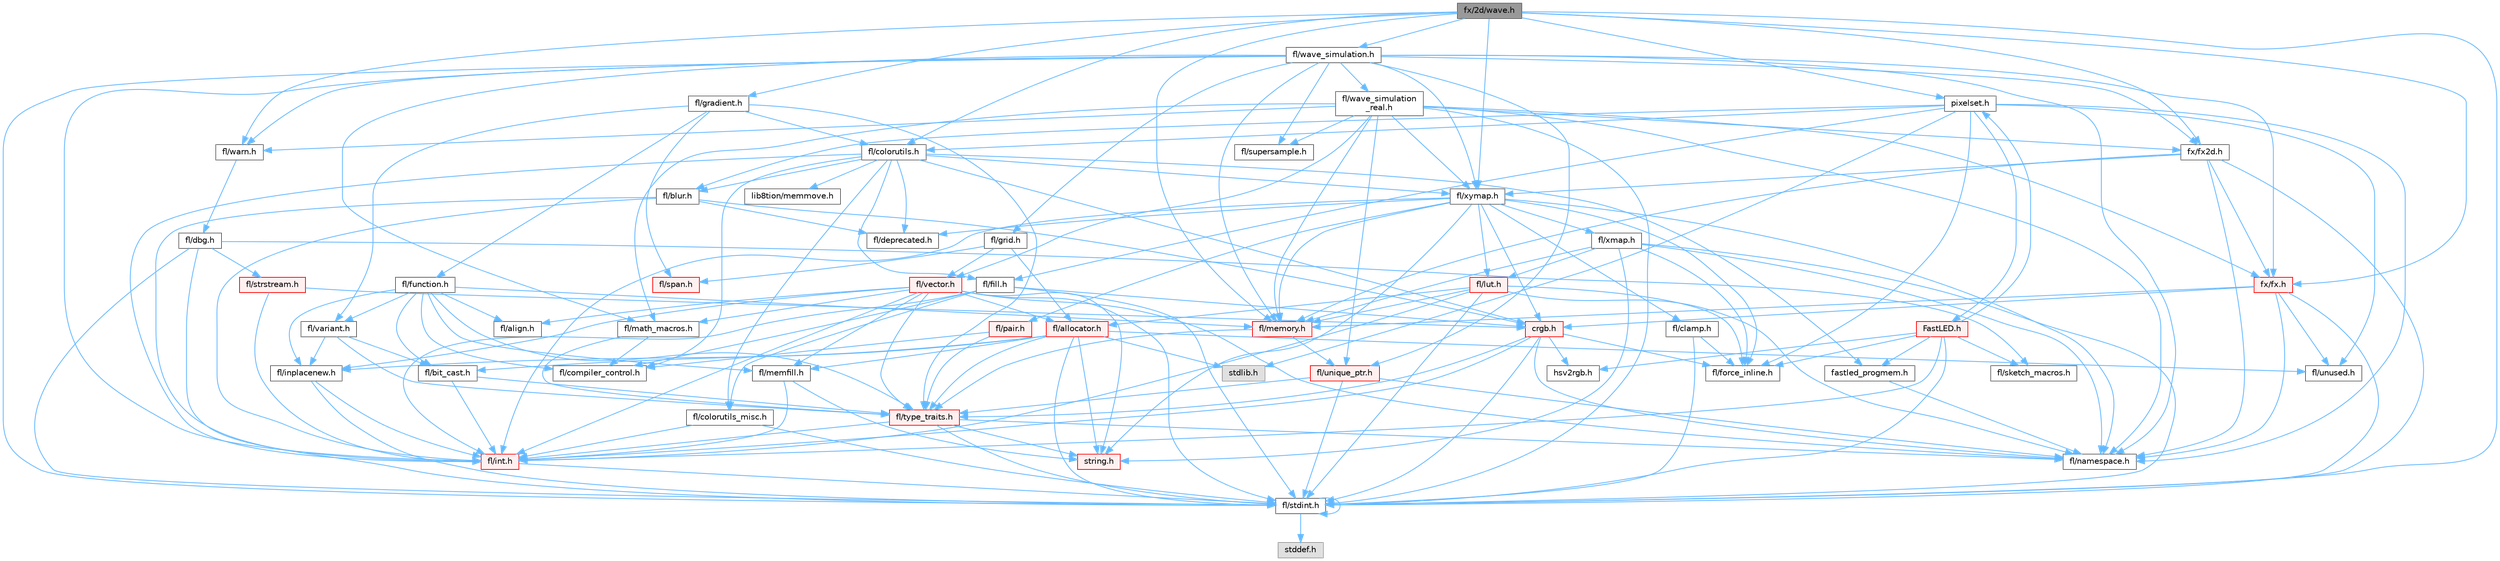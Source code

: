 digraph "fx/2d/wave.h"
{
 // INTERACTIVE_SVG=YES
 // LATEX_PDF_SIZE
  bgcolor="transparent";
  edge [fontname=Helvetica,fontsize=10,labelfontname=Helvetica,labelfontsize=10];
  node [fontname=Helvetica,fontsize=10,shape=box,height=0.2,width=0.4];
  Node1 [id="Node000001",label="fx/2d/wave.h",height=0.2,width=0.4,color="gray40", fillcolor="grey60", style="filled", fontcolor="black",tooltip=" "];
  Node1 -> Node2 [id="edge1_Node000001_Node000002",color="steelblue1",style="solid",tooltip=" "];
  Node2 [id="Node000002",label="fl/stdint.h",height=0.2,width=0.4,color="grey40", fillcolor="white", style="filled",URL="$df/dd8/stdint_8h.html",tooltip=" "];
  Node2 -> Node3 [id="edge2_Node000002_Node000003",color="steelblue1",style="solid",tooltip=" "];
  Node3 [id="Node000003",label="stddef.h",height=0.2,width=0.4,color="grey60", fillcolor="#E0E0E0", style="filled",tooltip=" "];
  Node2 -> Node2 [id="edge3_Node000002_Node000002",color="steelblue1",style="solid",tooltip=" "];
  Node1 -> Node4 [id="edge4_Node000001_Node000004",color="steelblue1",style="solid",tooltip=" "];
  Node4 [id="Node000004",label="fl/warn.h",height=0.2,width=0.4,color="grey40", fillcolor="white", style="filled",URL="$de/d77/warn_8h.html",tooltip=" "];
  Node4 -> Node5 [id="edge5_Node000004_Node000005",color="steelblue1",style="solid",tooltip=" "];
  Node5 [id="Node000005",label="fl/dbg.h",height=0.2,width=0.4,color="grey40", fillcolor="white", style="filled",URL="$d6/d01/dbg_8h.html",tooltip=" "];
  Node5 -> Node6 [id="edge6_Node000005_Node000006",color="steelblue1",style="solid",tooltip=" "];
  Node6 [id="Node000006",label="fl/strstream.h",height=0.2,width=0.4,color="red", fillcolor="#FFF0F0", style="filled",URL="$d8/d00/strstream_8h.html",tooltip=" "];
  Node6 -> Node7 [id="edge7_Node000006_Node000007",color="steelblue1",style="solid",tooltip=" "];
  Node7 [id="Node000007",label="fl/int.h",height=0.2,width=0.4,color="red", fillcolor="#FFF0F0", style="filled",URL="$d3/d7e/int_8h.html",tooltip=" "];
  Node7 -> Node2 [id="edge8_Node000007_Node000002",color="steelblue1",style="solid",tooltip=" "];
  Node6 -> Node53 [id="edge9_Node000006_Node000053",color="steelblue1",style="solid",tooltip=" "];
  Node53 [id="Node000053",label="crgb.h",height=0.2,width=0.4,color="red", fillcolor="#FFF0F0", style="filled",URL="$db/dd1/crgb_8h.html",tooltip="Defines the red, green, and blue (RGB) pixel struct."];
  Node53 -> Node2 [id="edge10_Node000053_Node000002",color="steelblue1",style="solid",tooltip=" "];
  Node53 -> Node7 [id="edge11_Node000053_Node000007",color="steelblue1",style="solid",tooltip=" "];
  Node53 -> Node19 [id="edge12_Node000053_Node000019",color="steelblue1",style="solid",tooltip=" "];
  Node19 [id="Node000019",label="fl/namespace.h",height=0.2,width=0.4,color="grey40", fillcolor="white", style="filled",URL="$df/d2a/namespace_8h.html",tooltip="Implements the FastLED namespace macros."];
  Node53 -> Node14 [id="edge13_Node000053_Node000014",color="steelblue1",style="solid",tooltip=" "];
  Node14 [id="Node000014",label="fl/force_inline.h",height=0.2,width=0.4,color="grey40", fillcolor="white", style="filled",URL="$d4/d64/force__inline_8h.html",tooltip=" "];
  Node53 -> Node18 [id="edge14_Node000053_Node000018",color="steelblue1",style="solid",tooltip=" "];
  Node18 [id="Node000018",label="fl/type_traits.h",height=0.2,width=0.4,color="red", fillcolor="#FFF0F0", style="filled",URL="$df/d63/type__traits_8h.html",tooltip=" "];
  Node18 -> Node10 [id="edge15_Node000018_Node000010",color="steelblue1",style="solid",tooltip=" "];
  Node10 [id="Node000010",label="string.h",height=0.2,width=0.4,color="red", fillcolor="#FFF0F0", style="filled",URL="$da/d66/string_8h.html",tooltip=" "];
  Node18 -> Node2 [id="edge16_Node000018_Node000002",color="steelblue1",style="solid",tooltip=" "];
  Node18 -> Node19 [id="edge17_Node000018_Node000019",color="steelblue1",style="solid",tooltip=" "];
  Node18 -> Node7 [id="edge18_Node000018_Node000007",color="steelblue1",style="solid",tooltip=" "];
  Node53 -> Node58 [id="edge19_Node000053_Node000058",color="steelblue1",style="solid",tooltip=" "];
  Node58 [id="Node000058",label="hsv2rgb.h",height=0.2,width=0.4,color="grey40", fillcolor="white", style="filled",URL="$de/d9a/hsv2rgb_8h.html",tooltip="Functions to convert from the HSV colorspace to the RGB colorspace."];
  Node5 -> Node61 [id="edge20_Node000005_Node000061",color="steelblue1",style="solid",tooltip=" "];
  Node61 [id="Node000061",label="fl/sketch_macros.h",height=0.2,width=0.4,color="grey40", fillcolor="white", style="filled",URL="$d1/dbc/sketch__macros_8h.html",tooltip=" "];
  Node5 -> Node7 [id="edge21_Node000005_Node000007",color="steelblue1",style="solid",tooltip=" "];
  Node5 -> Node2 [id="edge22_Node000005_Node000002",color="steelblue1",style="solid",tooltip=" "];
  Node1 -> Node62 [id="edge23_Node000001_Node000062",color="steelblue1",style="solid",tooltip=" "];
  Node62 [id="Node000062",label="fl/colorutils.h",height=0.2,width=0.4,color="grey40", fillcolor="white", style="filled",URL="$d7/df9/fl_2colorutils_8h.html",tooltip="Utility functions for color fill, palettes, blending, and more."];
  Node62 -> Node7 [id="edge24_Node000062_Node000007",color="steelblue1",style="solid",tooltip=" "];
  Node62 -> Node53 [id="edge25_Node000062_Node000053",color="steelblue1",style="solid",tooltip=" "];
  Node62 -> Node60 [id="edge26_Node000062_Node000060",color="steelblue1",style="solid",tooltip=" "];
  Node60 [id="Node000060",label="fastled_progmem.h",height=0.2,width=0.4,color="grey40", fillcolor="white", style="filled",URL="$df/dab/fastled__progmem_8h.html",tooltip="Wrapper definitions to allow seamless use of PROGMEM in environments that have it."];
  Node60 -> Node19 [id="edge27_Node000060_Node000019",color="steelblue1",style="solid",tooltip=" "];
  Node62 -> Node63 [id="edge28_Node000062_Node000063",color="steelblue1",style="solid",tooltip=" "];
  Node63 [id="Node000063",label="fl/blur.h",height=0.2,width=0.4,color="grey40", fillcolor="white", style="filled",URL="$d4/df5/blur_8h.html",tooltip=" "];
  Node63 -> Node2 [id="edge29_Node000063_Node000002",color="steelblue1",style="solid",tooltip=" "];
  Node63 -> Node7 [id="edge30_Node000063_Node000007",color="steelblue1",style="solid",tooltip=" "];
  Node63 -> Node53 [id="edge31_Node000063_Node000053",color="steelblue1",style="solid",tooltip=" "];
  Node63 -> Node39 [id="edge32_Node000063_Node000039",color="steelblue1",style="solid",tooltip=" "];
  Node39 [id="Node000039",label="fl/deprecated.h",height=0.2,width=0.4,color="grey40", fillcolor="white", style="filled",URL="$d4/dce/deprecated_8h.html",tooltip=" "];
  Node62 -> Node64 [id="edge33_Node000062_Node000064",color="steelblue1",style="solid",tooltip=" "];
  Node64 [id="Node000064",label="fl/colorutils_misc.h",height=0.2,width=0.4,color="grey40", fillcolor="white", style="filled",URL="$dd/db2/colorutils__misc_8h.html",tooltip=" "];
  Node64 -> Node2 [id="edge34_Node000064_Node000002",color="steelblue1",style="solid",tooltip=" "];
  Node64 -> Node7 [id="edge35_Node000064_Node000007",color="steelblue1",style="solid",tooltip=" "];
  Node62 -> Node39 [id="edge36_Node000062_Node000039",color="steelblue1",style="solid",tooltip=" "];
  Node62 -> Node65 [id="edge37_Node000062_Node000065",color="steelblue1",style="solid",tooltip=" "];
  Node65 [id="Node000065",label="fl/fill.h",height=0.2,width=0.4,color="grey40", fillcolor="white", style="filled",URL="$d2/d78/fill_8h.html",tooltip=" "];
  Node65 -> Node53 [id="edge38_Node000065_Node000053",color="steelblue1",style="solid",tooltip=" "];
  Node65 -> Node64 [id="edge39_Node000065_Node000064",color="steelblue1",style="solid",tooltip=" "];
  Node65 -> Node7 [id="edge40_Node000065_Node000007",color="steelblue1",style="solid",tooltip=" "];
  Node65 -> Node2 [id="edge41_Node000065_Node000002",color="steelblue1",style="solid",tooltip=" "];
  Node65 -> Node17 [id="edge42_Node000065_Node000017",color="steelblue1",style="solid",tooltip=" "];
  Node17 [id="Node000017",label="fl/compiler_control.h",height=0.2,width=0.4,color="grey40", fillcolor="white", style="filled",URL="$d4/d54/compiler__control_8h.html",tooltip=" "];
  Node62 -> Node66 [id="edge43_Node000062_Node000066",color="steelblue1",style="solid",tooltip=" "];
  Node66 [id="Node000066",label="fl/xymap.h",height=0.2,width=0.4,color="grey40", fillcolor="white", style="filled",URL="$da/d61/xymap_8h.html",tooltip=" "];
  Node66 -> Node7 [id="edge44_Node000066_Node000007",color="steelblue1",style="solid",tooltip=" "];
  Node66 -> Node19 [id="edge45_Node000066_Node000019",color="steelblue1",style="solid",tooltip=" "];
  Node66 -> Node14 [id="edge46_Node000066_Node000014",color="steelblue1",style="solid",tooltip=" "];
  Node66 -> Node67 [id="edge47_Node000066_Node000067",color="steelblue1",style="solid",tooltip=" "];
  Node67 [id="Node000067",label="fl/pair.h",height=0.2,width=0.4,color="red", fillcolor="#FFF0F0", style="filled",URL="$d3/d41/pair_8h.html",tooltip=" "];
  Node67 -> Node17 [id="edge48_Node000067_Node000017",color="steelblue1",style="solid",tooltip=" "];
  Node67 -> Node18 [id="edge49_Node000067_Node000018",color="steelblue1",style="solid",tooltip=" "];
  Node66 -> Node10 [id="edge50_Node000066_Node000010",color="steelblue1",style="solid",tooltip=" "];
  Node66 -> Node53 [id="edge51_Node000066_Node000053",color="steelblue1",style="solid",tooltip=" "];
  Node66 -> Node13 [id="edge52_Node000066_Node000013",color="steelblue1",style="solid",tooltip=" "];
  Node13 [id="Node000013",label="fl/clamp.h",height=0.2,width=0.4,color="grey40", fillcolor="white", style="filled",URL="$d6/dd3/clamp_8h.html",tooltip=" "];
  Node13 -> Node2 [id="edge53_Node000013_Node000002",color="steelblue1",style="solid",tooltip=" "];
  Node13 -> Node14 [id="edge54_Node000013_Node000014",color="steelblue1",style="solid",tooltip=" "];
  Node66 -> Node68 [id="edge55_Node000066_Node000068",color="steelblue1",style="solid",tooltip=" "];
  Node68 [id="Node000068",label="fl/lut.h",height=0.2,width=0.4,color="red", fillcolor="#FFF0F0", style="filled",URL="$db/d54/lut_8h.html",tooltip=" "];
  Node68 -> Node30 [id="edge56_Node000068_Node000030",color="steelblue1",style="solid",tooltip=" "];
  Node30 [id="Node000030",label="fl/allocator.h",height=0.2,width=0.4,color="red", fillcolor="#FFF0F0", style="filled",URL="$da/da9/allocator_8h.html",tooltip=" "];
  Node30 -> Node31 [id="edge57_Node000030_Node000031",color="steelblue1",style="solid",tooltip=" "];
  Node31 [id="Node000031",label="stdlib.h",height=0.2,width=0.4,color="grey60", fillcolor="#E0E0E0", style="filled",tooltip=" "];
  Node30 -> Node10 [id="edge58_Node000030_Node000010",color="steelblue1",style="solid",tooltip=" "];
  Node30 -> Node32 [id="edge59_Node000030_Node000032",color="steelblue1",style="solid",tooltip=" "];
  Node32 [id="Node000032",label="fl/inplacenew.h",height=0.2,width=0.4,color="grey40", fillcolor="white", style="filled",URL="$db/d36/inplacenew_8h.html",tooltip=" "];
  Node32 -> Node2 [id="edge60_Node000032_Node000002",color="steelblue1",style="solid",tooltip=" "];
  Node32 -> Node7 [id="edge61_Node000032_Node000007",color="steelblue1",style="solid",tooltip=" "];
  Node30 -> Node33 [id="edge62_Node000030_Node000033",color="steelblue1",style="solid",tooltip=" "];
  Node33 [id="Node000033",label="fl/memfill.h",height=0.2,width=0.4,color="grey40", fillcolor="white", style="filled",URL="$d0/dda/memfill_8h.html",tooltip=" "];
  Node33 -> Node10 [id="edge63_Node000033_Node000010",color="steelblue1",style="solid",tooltip=" "];
  Node33 -> Node7 [id="edge64_Node000033_Node000007",color="steelblue1",style="solid",tooltip=" "];
  Node30 -> Node18 [id="edge65_Node000030_Node000018",color="steelblue1",style="solid",tooltip=" "];
  Node30 -> Node34 [id="edge66_Node000030_Node000034",color="steelblue1",style="solid",tooltip=" "];
  Node34 [id="Node000034",label="fl/unused.h",height=0.2,width=0.4,color="grey40", fillcolor="white", style="filled",URL="$d8/d4b/unused_8h.html",tooltip=" "];
  Node30 -> Node35 [id="edge67_Node000030_Node000035",color="steelblue1",style="solid",tooltip=" "];
  Node35 [id="Node000035",label="fl/bit_cast.h",height=0.2,width=0.4,color="grey40", fillcolor="white", style="filled",URL="$df/d72/bit__cast_8h.html",tooltip=" "];
  Node35 -> Node18 [id="edge68_Node000035_Node000018",color="steelblue1",style="solid",tooltip=" "];
  Node35 -> Node7 [id="edge69_Node000035_Node000007",color="steelblue1",style="solid",tooltip=" "];
  Node30 -> Node2 [id="edge70_Node000030_Node000002",color="steelblue1",style="solid",tooltip=" "];
  Node68 -> Node14 [id="edge71_Node000068_Node000014",color="steelblue1",style="solid",tooltip=" "];
  Node68 -> Node21 [id="edge72_Node000068_Node000021",color="steelblue1",style="solid",tooltip=" "];
  Node21 [id="Node000021",label="fl/memory.h",height=0.2,width=0.4,color="red", fillcolor="#FFF0F0", style="filled",URL="$dc/d18/memory_8h.html",tooltip=" "];
  Node21 -> Node24 [id="edge73_Node000021_Node000024",color="steelblue1",style="solid",tooltip=" "];
  Node24 [id="Node000024",label="fl/unique_ptr.h",height=0.2,width=0.4,color="red", fillcolor="#FFF0F0", style="filled",URL="$da/d4b/unique__ptr_8h.html",tooltip=" "];
  Node24 -> Node19 [id="edge74_Node000024_Node000019",color="steelblue1",style="solid",tooltip=" "];
  Node24 -> Node18 [id="edge75_Node000024_Node000018",color="steelblue1",style="solid",tooltip=" "];
  Node24 -> Node2 [id="edge76_Node000024_Node000002",color="steelblue1",style="solid",tooltip=" "];
  Node21 -> Node18 [id="edge77_Node000021_Node000018",color="steelblue1",style="solid",tooltip=" "];
  Node68 -> Node2 [id="edge78_Node000068_Node000002",color="steelblue1",style="solid",tooltip=" "];
  Node68 -> Node7 [id="edge79_Node000068_Node000007",color="steelblue1",style="solid",tooltip=" "];
  Node68 -> Node19 [id="edge80_Node000068_Node000019",color="steelblue1",style="solid",tooltip=" "];
  Node66 -> Node21 [id="edge81_Node000066_Node000021",color="steelblue1",style="solid",tooltip=" "];
  Node66 -> Node39 [id="edge82_Node000066_Node000039",color="steelblue1",style="solid",tooltip=" "];
  Node66 -> Node69 [id="edge83_Node000066_Node000069",color="steelblue1",style="solid",tooltip=" "];
  Node69 [id="Node000069",label="fl/xmap.h",height=0.2,width=0.4,color="grey40", fillcolor="white", style="filled",URL="$dd/dcc/xmap_8h.html",tooltip=" "];
  Node69 -> Node2 [id="edge84_Node000069_Node000002",color="steelblue1",style="solid",tooltip=" "];
  Node69 -> Node10 [id="edge85_Node000069_Node000010",color="steelblue1",style="solid",tooltip=" "];
  Node69 -> Node14 [id="edge86_Node000069_Node000014",color="steelblue1",style="solid",tooltip=" "];
  Node69 -> Node68 [id="edge87_Node000069_Node000068",color="steelblue1",style="solid",tooltip=" "];
  Node69 -> Node21 [id="edge88_Node000069_Node000021",color="steelblue1",style="solid",tooltip=" "];
  Node69 -> Node19 [id="edge89_Node000069_Node000019",color="steelblue1",style="solid",tooltip=" "];
  Node62 -> Node70 [id="edge90_Node000062_Node000070",color="steelblue1",style="solid",tooltip=" "];
  Node70 [id="Node000070",label="lib8tion/memmove.h",height=0.2,width=0.4,color="grey40", fillcolor="white", style="filled",URL="$d9/d72/memmove_8h.html",tooltip=" "];
  Node62 -> Node17 [id="edge91_Node000062_Node000017",color="steelblue1",style="solid",tooltip=" "];
  Node1 -> Node71 [id="edge92_Node000001_Node000071",color="steelblue1",style="solid",tooltip=" "];
  Node71 [id="Node000071",label="fl/gradient.h",height=0.2,width=0.4,color="grey40", fillcolor="white", style="filled",URL="$db/dfe/gradient_8h.html",tooltip=" "];
  Node71 -> Node62 [id="edge93_Node000071_Node000062",color="steelblue1",style="solid",tooltip=" "];
  Node71 -> Node72 [id="edge94_Node000071_Node000072",color="steelblue1",style="solid",tooltip=" "];
  Node72 [id="Node000072",label="fl/function.h",height=0.2,width=0.4,color="grey40", fillcolor="white", style="filled",URL="$dd/d67/function_8h.html",tooltip=" "];
  Node72 -> Node21 [id="edge95_Node000072_Node000021",color="steelblue1",style="solid",tooltip=" "];
  Node72 -> Node18 [id="edge96_Node000072_Node000018",color="steelblue1",style="solid",tooltip=" "];
  Node72 -> Node17 [id="edge97_Node000072_Node000017",color="steelblue1",style="solid",tooltip=" "];
  Node72 -> Node38 [id="edge98_Node000072_Node000038",color="steelblue1",style="solid",tooltip=" "];
  Node38 [id="Node000038",label="fl/variant.h",height=0.2,width=0.4,color="grey40", fillcolor="white", style="filled",URL="$d6/d10/variant_8h.html",tooltip=" "];
  Node38 -> Node32 [id="edge99_Node000038_Node000032",color="steelblue1",style="solid",tooltip=" "];
  Node38 -> Node18 [id="edge100_Node000038_Node000018",color="steelblue1",style="solid",tooltip=" "];
  Node38 -> Node35 [id="edge101_Node000038_Node000035",color="steelblue1",style="solid",tooltip=" "];
  Node72 -> Node33 [id="edge102_Node000072_Node000033",color="steelblue1",style="solid",tooltip=" "];
  Node72 -> Node32 [id="edge103_Node000072_Node000032",color="steelblue1",style="solid",tooltip=" "];
  Node72 -> Node35 [id="edge104_Node000072_Node000035",color="steelblue1",style="solid",tooltip=" "];
  Node72 -> Node45 [id="edge105_Node000072_Node000045",color="steelblue1",style="solid",tooltip=" "];
  Node45 [id="Node000045",label="fl/align.h",height=0.2,width=0.4,color="grey40", fillcolor="white", style="filled",URL="$d1/ddf/align_8h.html",tooltip=" "];
  Node71 -> Node51 [id="edge106_Node000071_Node000051",color="steelblue1",style="solid",tooltip=" "];
  Node51 [id="Node000051",label="fl/span.h",height=0.2,width=0.4,color="red", fillcolor="#FFF0F0", style="filled",URL="$d4/d7a/span_8h.html",tooltip=" "];
  Node71 -> Node18 [id="edge107_Node000071_Node000018",color="steelblue1",style="solid",tooltip=" "];
  Node71 -> Node38 [id="edge108_Node000071_Node000038",color="steelblue1",style="solid",tooltip=" "];
  Node1 -> Node21 [id="edge109_Node000001_Node000021",color="steelblue1",style="solid",tooltip=" "];
  Node1 -> Node73 [id="edge110_Node000001_Node000073",color="steelblue1",style="solid",tooltip=" "];
  Node73 [id="Node000073",label="fl/wave_simulation.h",height=0.2,width=0.4,color="grey40", fillcolor="white", style="filled",URL="$dc/d36/wave__simulation_8h.html",tooltip=" "];
  Node73 -> Node2 [id="edge111_Node000073_Node000002",color="steelblue1",style="solid",tooltip=" "];
  Node73 -> Node16 [id="edge112_Node000073_Node000016",color="steelblue1",style="solid",tooltip=" "];
  Node16 [id="Node000016",label="fl/math_macros.h",height=0.2,width=0.4,color="grey40", fillcolor="white", style="filled",URL="$d8/db8/math__macros_8h.html",tooltip=" "];
  Node16 -> Node17 [id="edge113_Node000016_Node000017",color="steelblue1",style="solid",tooltip=" "];
  Node16 -> Node18 [id="edge114_Node000016_Node000018",color="steelblue1",style="solid",tooltip=" "];
  Node73 -> Node19 [id="edge115_Node000073_Node000019",color="steelblue1",style="solid",tooltip=" "];
  Node73 -> Node24 [id="edge116_Node000073_Node000024",color="steelblue1",style="solid",tooltip=" "];
  Node73 -> Node4 [id="edge117_Node000073_Node000004",color="steelblue1",style="solid",tooltip=" "];
  Node73 -> Node74 [id="edge118_Node000073_Node000074",color="steelblue1",style="solid",tooltip=" "];
  Node74 [id="Node000074",label="fl/wave_simulation\l_real.h",height=0.2,width=0.4,color="grey40", fillcolor="white", style="filled",URL="$dd/d8e/wave__simulation__real_8h.html",tooltip=" "];
  Node74 -> Node2 [id="edge119_Node000074_Node000002",color="steelblue1",style="solid",tooltip=" "];
  Node74 -> Node16 [id="edge120_Node000074_Node000016",color="steelblue1",style="solid",tooltip=" "];
  Node74 -> Node19 [id="edge121_Node000074_Node000019",color="steelblue1",style="solid",tooltip=" "];
  Node74 -> Node24 [id="edge122_Node000074_Node000024",color="steelblue1",style="solid",tooltip=" "];
  Node74 -> Node48 [id="edge123_Node000074_Node000048",color="steelblue1",style="solid",tooltip=" "];
  Node48 [id="Node000048",label="fl/vector.h",height=0.2,width=0.4,color="red", fillcolor="#FFF0F0", style="filled",URL="$d6/d68/vector_8h.html",tooltip=" "];
  Node48 -> Node2 [id="edge124_Node000048_Node000002",color="steelblue1",style="solid",tooltip=" "];
  Node48 -> Node7 [id="edge125_Node000048_Node000007",color="steelblue1",style="solid",tooltip=" "];
  Node48 -> Node10 [id="edge126_Node000048_Node000010",color="steelblue1",style="solid",tooltip=" "];
  Node48 -> Node16 [id="edge127_Node000048_Node000016",color="steelblue1",style="solid",tooltip=" "];
  Node48 -> Node33 [id="edge128_Node000048_Node000033",color="steelblue1",style="solid",tooltip=" "];
  Node48 -> Node19 [id="edge129_Node000048_Node000019",color="steelblue1",style="solid",tooltip=" "];
  Node48 -> Node30 [id="edge130_Node000048_Node000030",color="steelblue1",style="solid",tooltip=" "];
  Node48 -> Node18 [id="edge131_Node000048_Node000018",color="steelblue1",style="solid",tooltip=" "];
  Node48 -> Node32 [id="edge132_Node000048_Node000032",color="steelblue1",style="solid",tooltip=" "];
  Node48 -> Node45 [id="edge133_Node000048_Node000045",color="steelblue1",style="solid",tooltip=" "];
  Node74 -> Node4 [id="edge134_Node000074_Node000004",color="steelblue1",style="solid",tooltip=" "];
  Node74 -> Node21 [id="edge135_Node000074_Node000021",color="steelblue1",style="solid",tooltip=" "];
  Node74 -> Node75 [id="edge136_Node000074_Node000075",color="steelblue1",style="solid",tooltip=" "];
  Node75 [id="Node000075",label="fl/supersample.h",height=0.2,width=0.4,color="grey40", fillcolor="white", style="filled",URL="$d2/dce/supersample_8h.html",tooltip=" "];
  Node74 -> Node66 [id="edge137_Node000074_Node000066",color="steelblue1",style="solid",tooltip=" "];
  Node74 -> Node76 [id="edge138_Node000074_Node000076",color="steelblue1",style="solid",tooltip=" "];
  Node76 [id="Node000076",label="fx/fx.h",height=0.2,width=0.4,color="red", fillcolor="#FFF0F0", style="filled",URL="$d2/d0c/fx_8h.html",tooltip=" "];
  Node76 -> Node2 [id="edge139_Node000076_Node000002",color="steelblue1",style="solid",tooltip=" "];
  Node76 -> Node53 [id="edge140_Node000076_Node000053",color="steelblue1",style="solid",tooltip=" "];
  Node76 -> Node19 [id="edge141_Node000076_Node000019",color="steelblue1",style="solid",tooltip=" "];
  Node76 -> Node21 [id="edge142_Node000076_Node000021",color="steelblue1",style="solid",tooltip=" "];
  Node76 -> Node34 [id="edge143_Node000076_Node000034",color="steelblue1",style="solid",tooltip=" "];
  Node74 -> Node79 [id="edge144_Node000074_Node000079",color="steelblue1",style="solid",tooltip=" "];
  Node79 [id="Node000079",label="fx/fx2d.h",height=0.2,width=0.4,color="grey40", fillcolor="white", style="filled",URL="$d9/d43/fx2d_8h.html",tooltip=" "];
  Node79 -> Node2 [id="edge145_Node000079_Node000002",color="steelblue1",style="solid",tooltip=" "];
  Node79 -> Node19 [id="edge146_Node000079_Node000019",color="steelblue1",style="solid",tooltip=" "];
  Node79 -> Node21 [id="edge147_Node000079_Node000021",color="steelblue1",style="solid",tooltip=" "];
  Node79 -> Node66 [id="edge148_Node000079_Node000066",color="steelblue1",style="solid",tooltip=" "];
  Node79 -> Node76 [id="edge149_Node000079_Node000076",color="steelblue1",style="solid",tooltip=" "];
  Node73 -> Node80 [id="edge150_Node000073_Node000080",color="steelblue1",style="solid",tooltip=" "];
  Node80 [id="Node000080",label="fl/grid.h",height=0.2,width=0.4,color="grey40", fillcolor="white", style="filled",URL="$da/d15/grid_8h.html",tooltip=" "];
  Node80 -> Node51 [id="edge151_Node000080_Node000051",color="steelblue1",style="solid",tooltip=" "];
  Node80 -> Node48 [id="edge152_Node000080_Node000048",color="steelblue1",style="solid",tooltip=" "];
  Node80 -> Node30 [id="edge153_Node000080_Node000030",color="steelblue1",style="solid",tooltip=" "];
  Node73 -> Node21 [id="edge154_Node000073_Node000021",color="steelblue1",style="solid",tooltip=" "];
  Node73 -> Node75 [id="edge155_Node000073_Node000075",color="steelblue1",style="solid",tooltip=" "];
  Node73 -> Node66 [id="edge156_Node000073_Node000066",color="steelblue1",style="solid",tooltip=" "];
  Node73 -> Node76 [id="edge157_Node000073_Node000076",color="steelblue1",style="solid",tooltip=" "];
  Node73 -> Node79 [id="edge158_Node000073_Node000079",color="steelblue1",style="solid",tooltip=" "];
  Node73 -> Node7 [id="edge159_Node000073_Node000007",color="steelblue1",style="solid",tooltip=" "];
  Node1 -> Node66 [id="edge160_Node000001_Node000066",color="steelblue1",style="solid",tooltip=" "];
  Node1 -> Node76 [id="edge161_Node000001_Node000076",color="steelblue1",style="solid",tooltip=" "];
  Node1 -> Node79 [id="edge162_Node000001_Node000079",color="steelblue1",style="solid",tooltip=" "];
  Node1 -> Node81 [id="edge163_Node000001_Node000081",color="steelblue1",style="solid",tooltip=" "];
  Node81 [id="Node000081",label="pixelset.h",height=0.2,width=0.4,color="grey40", fillcolor="white", style="filled",URL="$d4/d46/pixelset_8h.html",tooltip="Declares classes for managing logical groups of LEDs."];
  Node81 -> Node14 [id="edge164_Node000081_Node000014",color="steelblue1",style="solid",tooltip=" "];
  Node81 -> Node19 [id="edge165_Node000081_Node000019",color="steelblue1",style="solid",tooltip=" "];
  Node81 -> Node34 [id="edge166_Node000081_Node000034",color="steelblue1",style="solid",tooltip=" "];
  Node81 -> Node62 [id="edge167_Node000081_Node000062",color="steelblue1",style="solid",tooltip=" "];
  Node81 -> Node65 [id="edge168_Node000081_Node000065",color="steelblue1",style="solid",tooltip=" "];
  Node81 -> Node63 [id="edge169_Node000081_Node000063",color="steelblue1",style="solid",tooltip=" "];
  Node81 -> Node82 [id="edge170_Node000081_Node000082",color="steelblue1",style="solid",tooltip=" "];
  Node82 [id="Node000082",label="FastLED.h",height=0.2,width=0.4,color="red", fillcolor="#FFF0F0", style="filled",URL="$db/d97/_fast_l_e_d_8h.html",tooltip="central include file for FastLED, defines the CFastLED class/object"];
  Node82 -> Node2 [id="edge171_Node000082_Node000002",color="steelblue1",style="solid",tooltip=" "];
  Node82 -> Node14 [id="edge172_Node000082_Node000014",color="steelblue1",style="solid",tooltip=" "];
  Node82 -> Node60 [id="edge173_Node000082_Node000060",color="steelblue1",style="solid",tooltip=" "];
  Node82 -> Node58 [id="edge174_Node000082_Node000058",color="steelblue1",style="solid",tooltip=" "];
  Node82 -> Node81 [id="edge175_Node000082_Node000081",color="steelblue1",style="solid",tooltip=" "];
  Node82 -> Node7 [id="edge176_Node000082_Node000007",color="steelblue1",style="solid",tooltip=" "];
  Node82 -> Node61 [id="edge177_Node000082_Node000061",color="steelblue1",style="solid",tooltip=" "];
  Node81 -> Node31 [id="edge178_Node000081_Node000031",color="steelblue1",style="solid",tooltip=" "];
}

